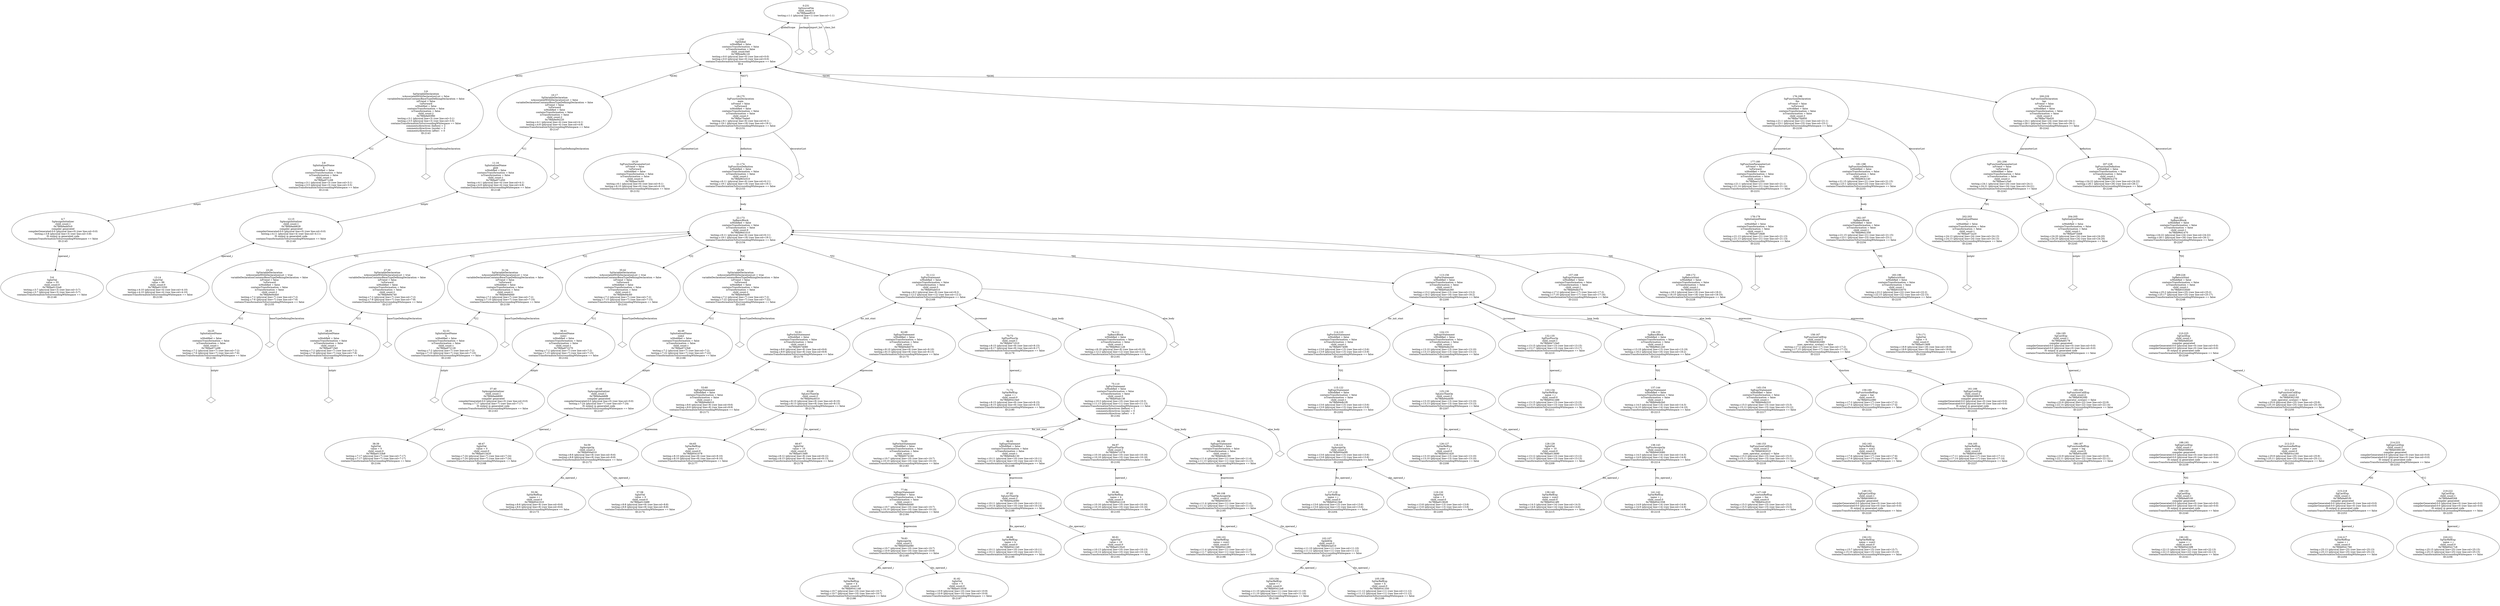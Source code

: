 digraph "G./testing.c.dot" {
"0x7f6faa0132e8"[label="5:6\nSgIntVal\n value = 55\nchild_count:0\n0x7f6faa0132e8\ntesting.c:3:7 (physical line=3) (raw line:col=3:7)\ntesting.c:3:7 (physical line=3) (raw line:col=3:7)\ncontainsTransformationToSurroundingWhitespace == false\nID:2146\n" ];
"0x7f6fa9add5c0"[label="4:7\nSgAssignInitializer\nchild_count:1\n0x7f6fa9add5c0\ncompiler generated\ncompilerGenerated:0:0 (physical line=0) (raw line:col=0:0)\ntesting.c:3:8 (physical line=3) (raw line:col=3:8)\nIS output in generated code\ncontainsTransformationToSurroundingWhitespace == false\nID:2145\n" ];
"0x7f6fa9add5c0" -> "0x7f6faa0132e8"[label="operand_i" dir=both ];
"0x7f6faa971c08"[label="3:8\nSgInitializedName\nX\nisModified = false\ncontainsTransformation = false\nisTransformation = false\nchild_count:1\n0x7f6faa971c08\ntesting.c:3:1 (physical line=3) (raw line:col=3:1)\ntesting.c:3:5 (physical line=3) (raw line:col=3:5)\ncontainsTransformationToSurroundingWhitespace == false\nID:2144\n" ];
"0x7f6faa971c08" -> "0x7f6fa9add5c0"[label="initptr" dir=both ];
"0x7f6fa9e93f90"[label="2:9\nSgVariableDeclaration\n isAssociatedWithDeclarationList = false \n variableDeclarationContainsBaseTypeDefiningDeclaration = false \n isFriend = false \n!isForward\nisModified = false\ncontainsTransformation = false\nisTransformation = false\nchild_count:2\n0x7f6fa9e93f90\ntesting.c:3:1 (physical line=3) (raw line:col=3:1)\ntesting.c:3:5 (physical line=3) (raw line:col=3:5)\ncontainsTransformationToSurroundingWhitespace == false\ncomments/directives (before) = 2\ncomments/directives (inside) = 0\ncomments/directives (after)  = 0\nID:2143\n" ];
"0x7f6fa9e93f90" -> "0x7f6fa9e93f90__baseTypeDefiningDeclaration__null"[label="baseTypeDefiningDeclaration" dir=none ];
"0x7f6fa9e93f90__baseTypeDefiningDeclaration__null"[label="" shape=diamond ];
"0x7f6fa9e93f90" -> "0x7f6faa971c08"[label="*[1]" dir=both ];
"0x7f6faa013350"[label="13:14\nSgIntVal\n value = 99\nchild_count:0\n0x7f6faa013350\ntesting.c:4:10 (physical line=4) (raw line:col=4:10)\ntesting.c:4:10 (physical line=4) (raw line:col=4:10)\ncontainsTransformationToSurroundingWhitespace == false\nID:2150\n" ];
"0x7f6fa9add628"[label="12:15\nSgAssignInitializer\nchild_count:1\n0x7f6fa9add628\ncompiler generated\ncompilerGenerated:0:0 (physical line=0) (raw line:col=0:0)\ntesting.c:4:11 (physical line=4) (raw line:col=4:11)\nIS output in generated code\ncontainsTransformationToSurroundingWhitespace == false\nID:2149\n" ];
"0x7f6fa9add628" -> "0x7f6faa013350"[label="operand_i" dir=both ];
"0x7f6faa971d50"[label="11:16\nSgInitializedName\nglob\nisModified = false\ncontainsTransformation = false\nisTransformation = false\nchild_count:1\n0x7f6faa971d50\ntesting.c:4:1 (physical line=4) (raw line:col=4:1)\ntesting.c:4:8 (physical line=4) (raw line:col=4:8)\ncontainsTransformationToSurroundingWhitespace == false\nID:2148\n" ];
"0x7f6faa971d50" -> "0x7f6fa9add628"[label="initptr" dir=both ];
"0x7f6fa9e94220"[label="10:17\nSgVariableDeclaration\n isAssociatedWithDeclarationList = false \n variableDeclarationContainsBaseTypeDefiningDeclaration = false \n isFriend = false \n!isForward\nisModified = false\ncontainsTransformation = false\nisTransformation = false\nchild_count:2\n0x7f6fa9e94220\ntesting.c:4:1 (physical line=4) (raw line:col=4:1)\ntesting.c:4:8 (physical line=4) (raw line:col=4:8)\ncontainsTransformationToSurroundingWhitespace == false\nID:2147\n" ];
"0x7f6fa9e94220" -> "0x7f6fa9e94220__baseTypeDefiningDeclaration__null"[label="baseTypeDefiningDeclaration" dir=none ];
"0x7f6fa9e94220__baseTypeDefiningDeclaration__null"[label="" shape=diamond ];
"0x7f6fa9e94220" -> "0x7f6faa971d50"[label="*[1]" dir=both ];
"0x7f6faaa1bc60"[label="19:20\nSgFunctionParameterList\n isFriend = false \n!isForward\nisModified = false\ncontainsTransformation = false\nisTransformation = false\nchild_count:0\n0x7f6faaa1bc60\ntesting.c:6:1 (physical line=6) (raw line:col=6:1)\ntesting.c:6:10 (physical line=6) (raw line:col=6:10)\ncontainsTransformationToSurroundingWhitespace == false\nID:2152\n" ];
"0x7f6faa971e98"[label="24:25\nSgInitializedName\ni\nisModified = false\ncontainsTransformation = false\nisTransformation = false\nchild_count:1\n0x7f6faa971e98\ntesting.c:7:2 (physical line=7) (raw line:col=7:2)\ntesting.c:7:6 (physical line=7) (raw line:col=7:6)\ncontainsTransformationToSurroundingWhitespace == false\nID:2156\n" ];
"0x7f6faa971e98" -> "0x7f6faa971e98__initptr__null"[label="initptr" dir=none ];
"0x7f6faa971e98__initptr__null"[label="" shape=diamond ];
"0x7f6fa9e944b0"[label="23:26\nSgVariableDeclaration\n isAssociatedWithDeclarationList = true \n variableDeclarationContainsBaseTypeDefiningDeclaration = false \n isFriend = false \n!isForward\nisModified = false\ncontainsTransformation = false\nisTransformation = false\nchild_count:2\n0x7f6fa9e944b0\ntesting.c:7:2 (physical line=7) (raw line:col=7:2)\ntesting.c:7:6 (physical line=7) (raw line:col=7:6)\ncontainsTransformationToSurroundingWhitespace == false\nID:2155\n" ];
"0x7f6fa9e944b0" -> "0x7f6fa9e944b0__baseTypeDefiningDeclaration__null"[label="baseTypeDefiningDeclaration" dir=none ];
"0x7f6fa9e944b0__baseTypeDefiningDeclaration__null"[label="" shape=diamond ];
"0x7f6fa9e944b0" -> "0x7f6faa971e98"[label="*[1]" dir=both ];
"0x7f6faa971fe0"[label="28:29\nSgInitializedName\nj\nisModified = false\ncontainsTransformation = false\nisTransformation = false\nchild_count:1\n0x7f6faa971fe0\ntesting.c:7:2 (physical line=7) (raw line:col=7:2)\ntesting.c:7:8 (physical line=7) (raw line:col=7:8)\ncontainsTransformationToSurroundingWhitespace == false\nID:2158\n" ];
"0x7f6faa971fe0" -> "0x7f6faa971fe0__initptr__null"[label="initptr" dir=none ];
"0x7f6faa971fe0__initptr__null"[label="" shape=diamond ];
"0x7f6fa9e94740"[label="27:30\nSgVariableDeclaration\n isAssociatedWithDeclarationList = true \n variableDeclarationContainsBaseTypeDefiningDeclaration = false \n isFriend = false \n!isForward\nisModified = false\ncontainsTransformation = false\nisTransformation = false\nchild_count:2\n0x7f6fa9e94740\ntesting.c:7:2 (physical line=7) (raw line:col=7:2)\ntesting.c:7:8 (physical line=7) (raw line:col=7:8)\ncontainsTransformationToSurroundingWhitespace == false\nID:2157\n" ];
"0x7f6fa9e94740" -> "0x7f6fa9e94740__baseTypeDefiningDeclaration__null"[label="baseTypeDefiningDeclaration" dir=none ];
"0x7f6fa9e94740__baseTypeDefiningDeclaration__null"[label="" shape=diamond ];
"0x7f6fa9e94740" -> "0x7f6faa971fe0"[label="*[1]" dir=both ];
"0x7f6faa972128"[label="32:33\nSgInitializedName\nk\nisModified = false\ncontainsTransformation = false\nisTransformation = false\nchild_count:1\n0x7f6faa972128\ntesting.c:7:2 (physical line=7) (raw line:col=7:2)\ntesting.c:7:10 (physical line=7) (raw line:col=7:10)\ncontainsTransformationToSurroundingWhitespace == false\nID:2160\n" ];
"0x7f6faa972128" -> "0x7f6faa972128__initptr__null"[label="initptr" dir=none ];
"0x7f6faa972128__initptr__null"[label="" shape=diamond ];
"0x7f6fa9e949d0"[label="31:34\nSgVariableDeclaration\n isAssociatedWithDeclarationList = true \n variableDeclarationContainsBaseTypeDefiningDeclaration = false \n isFriend = false \n!isForward\nisModified = false\ncontainsTransformation = false\nisTransformation = false\nchild_count:2\n0x7f6fa9e949d0\ntesting.c:7:2 (physical line=7) (raw line:col=7:2)\ntesting.c:7:10 (physical line=7) (raw line:col=7:10)\ncontainsTransformationToSurroundingWhitespace == false\nID:2159\n" ];
"0x7f6fa9e949d0" -> "0x7f6fa9e949d0__baseTypeDefiningDeclaration__null"[label="baseTypeDefiningDeclaration" dir=none ];
"0x7f6fa9e949d0__baseTypeDefiningDeclaration__null"[label="" shape=diamond ];
"0x7f6fa9e949d0" -> "0x7f6faa972128"[label="*[1]" dir=both ];
"0x7f6faa0133b8"[label="38:39\nSgIntVal\n value = 0\nchild_count:0\n0x7f6faa0133b8\ntesting.c:7:17 (physical line=7) (raw line:col=7:17)\ntesting.c:7:17 (physical line=7) (raw line:col=7:17)\ncontainsTransformationToSurroundingWhitespace == false\nID:2164\n" ];
"0x7f6fa9add690"[label="37:40\nSgAssignInitializer\nchild_count:1\n0x7f6fa9add690\ncompiler generated\ncompilerGenerated:0:0 (physical line=0) (raw line:col=0:0)\ntesting.c:7:17 (physical line=7) (raw line:col=7:17)\nIS output in generated code\ncontainsTransformationToSurroundingWhitespace == false\nID:2163\n" ];
"0x7f6fa9add690" -> "0x7f6faa0133b8"[label="operand_i" dir=both ];
"0x7f6faa972270"[label="36:41\nSgInitializedName\nsum1\nisModified = false\ncontainsTransformation = false\nisTransformation = false\nchild_count:1\n0x7f6faa972270\ntesting.c:7:2 (physical line=7) (raw line:col=7:2)\ntesting.c:7:15 (physical line=7) (raw line:col=7:15)\ncontainsTransformationToSurroundingWhitespace == false\nID:2162\n" ];
"0x7f6faa972270" -> "0x7f6fa9add690"[label="initptr" dir=both ];
"0x7f6fa9e94c60"[label="35:42\nSgVariableDeclaration\n isAssociatedWithDeclarationList = true \n variableDeclarationContainsBaseTypeDefiningDeclaration = false \n isFriend = false \n!isForward\nisModified = false\ncontainsTransformation = false\nisTransformation = false\nchild_count:2\n0x7f6fa9e94c60\ntesting.c:7:2 (physical line=7) (raw line:col=7:2)\ntesting.c:7:15 (physical line=7) (raw line:col=7:15)\ncontainsTransformationToSurroundingWhitespace == false\nID:2161\n" ];
"0x7f6fa9e94c60" -> "0x7f6fa9e94c60__baseTypeDefiningDeclaration__null"[label="baseTypeDefiningDeclaration" dir=none ];
"0x7f6fa9e94c60__baseTypeDefiningDeclaration__null"[label="" shape=diamond ];
"0x7f6fa9e94c60" -> "0x7f6faa972270"[label="*[1]" dir=both ];
"0x7f6faa013420"[label="46:47\nSgIntVal\n value = 0\nchild_count:0\n0x7f6faa013420\ntesting.c:7:24 (physical line=7) (raw line:col=7:24)\ntesting.c:7:24 (physical line=7) (raw line:col=7:24)\ncontainsTransformationToSurroundingWhitespace == false\nID:2168\n" ];
"0x7f6fa9add6f8"[label="45:48\nSgAssignInitializer\nchild_count:1\n0x7f6fa9add6f8\ncompiler generated\ncompilerGenerated:0:0 (physical line=0) (raw line:col=0:0)\ntesting.c:7:24 (physical line=7) (raw line:col=7:24)\nIS output in generated code\ncontainsTransformationToSurroundingWhitespace == false\nID:2167\n" ];
"0x7f6fa9add6f8" -> "0x7f6faa013420"[label="operand_i" dir=both ];
"0x7f6faa9723b8"[label="44:49\nSgInitializedName\nsum2\nisModified = false\ncontainsTransformation = false\nisTransformation = false\nchild_count:1\n0x7f6faa9723b8\ntesting.c:7:2 (physical line=7) (raw line:col=7:2)\ntesting.c:7:22 (physical line=7) (raw line:col=7:22)\ncontainsTransformationToSurroundingWhitespace == false\nID:2166\n" ];
"0x7f6faa9723b8" -> "0x7f6fa9add6f8"[label="initptr" dir=both ];
"0x7f6fa9e94ef0"[label="43:50\nSgVariableDeclaration\n isAssociatedWithDeclarationList = true \n variableDeclarationContainsBaseTypeDefiningDeclaration = false \n isFriend = false \n!isForward\nisModified = false\ncontainsTransformation = false\nisTransformation = false\nchild_count:2\n0x7f6fa9e94ef0\ntesting.c:7:2 (physical line=7) (raw line:col=7:2)\ntesting.c:7:22 (physical line=7) (raw line:col=7:22)\ncontainsTransformationToSurroundingWhitespace == false\nID:2165\n" ];
"0x7f6fa9e94ef0" -> "0x7f6fa9e94ef0__baseTypeDefiningDeclaration__null"[label="baseTypeDefiningDeclaration" dir=none ];
"0x7f6fa9e94ef0__baseTypeDefiningDeclaration__null"[label="" shape=diamond ];
"0x7f6fa9e94ef0" -> "0x7f6faa9723b8"[label="*[1]" dir=both ];
"0x7f6fa9541010"[label="55:56\nSgVarRefExp\n name = i\nchild_count:0\n0x7f6fa9541010\ntesting.c:8:6 (physical line=8) (raw line:col=8:6)\ntesting.c:8:6 (physical line=8) (raw line:col=8:6)\ncontainsTransformationToSurroundingWhitespace == false\nID:2173\n" ];
"0x7f6faa013488"[label="57:58\nSgIntVal\n value = 0\nchild_count:0\n0x7f6faa013488\ntesting.c:8:8 (physical line=8) (raw line:col=8:8)\ntesting.c:8:8 (physical line=8) (raw line:col=8:8)\ncontainsTransformationToSurroundingWhitespace == false\nID:2174\n" ];
"0x7f6fa950a010"[label="54:59\nSgAssignOp\nchild_count:2\n0x7f6fa950a010\ntesting.c:8:6 (physical line=8) (raw line:col=8:6)\ntesting.c:8:8 (physical line=8) (raw line:col=8:8)\ncontainsTransformationToSurroundingWhitespace == false\nID:2172\n" ];
"0x7f6fa950a010" -> "0x7f6fa9541010"[label="lhs_operand_i" dir=both ];
"0x7f6fa950a010" -> "0x7f6faa013488"[label="rhs_operand_i" dir=both ];
"0x7f6fa94db010"[label="53:60\nSgExprStatement\nisModified = false\ncontainsTransformation = false\nisTransformation = false\nchild_count:1\n0x7f6fa94db010\ntesting.c:8:6 (physical line=8) (raw line:col=8:6)\ntesting.c:8:9 (physical line=8) (raw line:col=8:9)\ncontainsTransformationToSurroundingWhitespace == false\nID:2171\n" ];
"0x7f6fa94db010" -> "0x7f6fa950a010"[label="expression" dir=both ];
"0x7f6fa9574080"[label="52:61\nSgForInitStatement\nisModified = false\ncontainsTransformation = false\nisTransformation = false\nchild_count:1\n0x7f6fa9574080\ntesting.c:8:6 (physical line=8) (raw line:col=8:6)\ntesting.c:8:9 (physical line=8) (raw line:col=8:9)\ncontainsTransformationToSurroundingWhitespace == false\nID:2170\n" ];
"0x7f6fa9574080" -> "0x7f6fa94db010"[label="*[0]" dir=both ];
"0x7f6fa9541078"[label="64:65\nSgVarRefExp\n name = i\nchild_count:0\n0x7f6fa9541078\ntesting.c:8:10 (physical line=8) (raw line:col=8:10)\ntesting.c:8:10 (physical line=8) (raw line:col=8:10)\ncontainsTransformationToSurroundingWhitespace == false\nID:2177\n" ];
"0x7f6faa0134f0"[label="66:67\nSgIntVal\n value = 10\nchild_count:0\n0x7f6faa0134f0\ntesting.c:8:12 (physical line=8) (raw line:col=8:12)\ntesting.c:8:13 (physical line=8) (raw line:col=8:13)\ncontainsTransformationToSurroundingWhitespace == false\nID:2178\n" ];
"0x7f6fa94a4010"[label="63:68\nSgLessThanOp\nchild_count:2\n0x7f6fa94a4010\ntesting.c:8:10 (physical line=8) (raw line:col=8:10)\ntesting.c:8:13 (physical line=8) (raw line:col=8:13)\ncontainsTransformationToSurroundingWhitespace == false\nID:2176\n" ];
"0x7f6fa94a4010" -> "0x7f6fa9541078"[label="lhs_operand_i" dir=both ];
"0x7f6fa94a4010" -> "0x7f6faa0134f0"[label="rhs_operand_i" dir=both ];
"0x7f6fa94db070"[label="62:69\nSgExprStatement\nisModified = false\ncontainsTransformation = false\nisTransformation = false\nchild_count:1\n0x7f6fa94db070\ntesting.c:8:10 (physical line=8) (raw line:col=8:10)\ntesting.c:8:13 (physical line=8) (raw line:col=8:13)\ncontainsTransformationToSurroundingWhitespace == false\nID:2175\n" ];
"0x7f6fa94db070" -> "0x7f6fa94a4010"[label="expression" dir=both ];
"0x7f6fa95410e0"[label="71:72\nSgVarRefExp\n name = i\nchild_count:0\n0x7f6fa95410e0\ntesting.c:8:15 (physical line=8) (raw line:col=8:15)\ntesting.c:8:15 (physical line=8) (raw line:col=8:15)\ncontainsTransformationToSurroundingWhitespace == false\nID:2180\n" ];
"0x7f6fa9471010"[label="70:73\nSgPlusPlusOp\nchild_count:1\n0x7f6fa9471010\ntesting.c:8:15 (physical line=8) (raw line:col=8:15)\ntesting.c:8:17 (physical line=8) (raw line:col=8:17)\ncontainsTransformationToSurroundingWhitespace == false\nID:2179\n" ];
"0x7f6fa9471010" -> "0x7f6fa95410e0"[label="operand_i" dir=both ];
"0x7f6fa9541148"[label="79:80\nSgVarRefExp\n name = k\nchild_count:0\n0x7f6fa9541148\ntesting.c:10:7 (physical line=10) (raw line:col=10:7)\ntesting.c:10:7 (physical line=10) (raw line:col=10:7)\ncontainsTransformationToSurroundingWhitespace == false\nID:2186\n" ];
"0x7f6faa013558"[label="81:82\nSgIntVal\n value = 0\nchild_count:0\n0x7f6faa013558\ntesting.c:10:9 (physical line=10) (raw line:col=10:9)\ntesting.c:10:9 (physical line=10) (raw line:col=10:9)\ncontainsTransformationToSurroundingWhitespace == false\nID:2187\n" ];
"0x7f6fa950a080"[label="78:83\nSgAssignOp\nchild_count:2\n0x7f6fa950a080\ntesting.c:10:7 (physical line=10) (raw line:col=10:7)\ntesting.c:10:9 (physical line=10) (raw line:col=10:9)\ncontainsTransformationToSurroundingWhitespace == false\nID:2185\n" ];
"0x7f6fa950a080" -> "0x7f6fa9541148"[label="lhs_operand_i" dir=both ];
"0x7f6fa950a080" -> "0x7f6faa013558"[label="rhs_operand_i" dir=both ];
"0x7f6fa94db0d0"[label="77:84\nSgExprStatement\nisModified = false\ncontainsTransformation = false\nisTransformation = false\nchild_count:1\n0x7f6fa94db0d0\ntesting.c:10:7 (physical line=10) (raw line:col=10:7)\ntesting.c:10:10 (physical line=10) (raw line:col=10:10)\ncontainsTransformationToSurroundingWhitespace == false\nID:2184\n" ];
"0x7f6fa94db0d0" -> "0x7f6fa950a080"[label="expression" dir=both ];
"0x7f6fa9574160"[label="76:85\nSgForInitStatement\nisModified = false\ncontainsTransformation = false\nisTransformation = false\nchild_count:1\n0x7f6fa9574160\ntesting.c:10:7 (physical line=10) (raw line:col=10:7)\ntesting.c:10:10 (physical line=10) (raw line:col=10:10)\ncontainsTransformationToSurroundingWhitespace == false\nID:2183\n" ];
"0x7f6fa9574160" -> "0x7f6fa94db0d0"[label="*[0]" dir=both ];
"0x7f6fa95411b0"[label="88:89\nSgVarRefExp\n name = k\nchild_count:0\n0x7f6fa95411b0\ntesting.c:10:11 (physical line=10) (raw line:col=10:11)\ntesting.c:10:11 (physical line=10) (raw line:col=10:11)\ncontainsTransformationToSurroundingWhitespace == false\nID:2190\n" ];
"0x7f6faa0135c0"[label="90:91\nSgIntVal\n value = 10\nchild_count:0\n0x7f6faa0135c0\ntesting.c:10:13 (physical line=10) (raw line:col=10:13)\ntesting.c:10:14 (physical line=10) (raw line:col=10:14)\ncontainsTransformationToSurroundingWhitespace == false\nID:2191\n" ];
"0x7f6fa94a4080"[label="87:92\nSgLessThanOp\nchild_count:2\n0x7f6fa94a4080\ntesting.c:10:11 (physical line=10) (raw line:col=10:11)\ntesting.c:10:14 (physical line=10) (raw line:col=10:14)\ncontainsTransformationToSurroundingWhitespace == false\nID:2189\n" ];
"0x7f6fa94a4080" -> "0x7f6fa95411b0"[label="lhs_operand_i" dir=both ];
"0x7f6fa94a4080" -> "0x7f6faa0135c0"[label="rhs_operand_i" dir=both ];
"0x7f6fa94db130"[label="86:93\nSgExprStatement\nisModified = false\ncontainsTransformation = false\nisTransformation = false\nchild_count:1\n0x7f6fa94db130\ntesting.c:10:11 (physical line=10) (raw line:col=10:11)\ntesting.c:10:14 (physical line=10) (raw line:col=10:14)\ncontainsTransformationToSurroundingWhitespace == false\nID:2188\n" ];
"0x7f6fa94db130" -> "0x7f6fa94a4080"[label="expression" dir=both ];
"0x7f6fa9541218"[label="95:96\nSgVarRefExp\n name = k\nchild_count:0\n0x7f6fa9541218\ntesting.c:10:16 (physical line=10) (raw line:col=10:16)\ntesting.c:10:16 (physical line=10) (raw line:col=10:16)\ncontainsTransformationToSurroundingWhitespace == false\nID:2193\n" ];
"0x7f6fa9471078"[label="94:97\nSgPlusPlusOp\nchild_count:1\n0x7f6fa9471078\ntesting.c:10:16 (physical line=10) (raw line:col=10:16)\ntesting.c:10:18 (physical line=10) (raw line:col=10:18)\ncontainsTransformationToSurroundingWhitespace == false\nID:2192\n" ];
"0x7f6fa9471078" -> "0x7f6fa9541218"[label="operand_i" dir=both ];
"0x7f6fa9541280"[label="100:101\nSgVarRefExp\n name = sum1\nchild_count:0\n0x7f6fa9541280\ntesting.c:11:4 (physical line=11) (raw line:col=11:4)\ntesting.c:11:7 (physical line=11) (raw line:col=11:7)\ncontainsTransformationToSurroundingWhitespace == false\nID:2196\n" ];
"0x7f6fa95412e8"[label="103:104\nSgVarRefExp\n name = i\nchild_count:0\n0x7f6fa95412e8\ntesting.c:11:10 (physical line=11) (raw line:col=11:10)\ntesting.c:11:10 (physical line=11) (raw line:col=11:10)\ncontainsTransformationToSurroundingWhitespace == false\nID:2198\n" ];
"0x7f6fa9541350"[label="105:106\nSgVarRefExp\n name = k\nchild_count:0\n0x7f6fa9541350\ntesting.c:11:12 (physical line=11) (raw line:col=11:12)\ntesting.c:11:12 (physical line=11) (raw line:col=11:12)\ncontainsTransformationToSurroundingWhitespace == false\nID:2199\n" ];
"0x7f6fa943a010"[label="102:107\nSgAddOp\nchild_count:2\n0x7f6fa943a010\ntesting.c:11:10 (physical line=11) (raw line:col=11:10)\ntesting.c:11:12 (physical line=11) (raw line:col=11:12)\ncontainsTransformationToSurroundingWhitespace == false\nID:2197\n" ];
"0x7f6fa943a010" -> "0x7f6fa95412e8"[label="lhs_operand_i" dir=both ];
"0x7f6fa943a010" -> "0x7f6fa9541350"[label="rhs_operand_i" dir=both ];
"0x7f6fa9403010"[label="99:108\nSgPlusAssignOp\nchild_count:2\n0x7f6fa9403010\ntesting.c:11:4 (physical line=11) (raw line:col=11:4)\ntesting.c:11:12 (physical line=11) (raw line:col=11:12)\ncontainsTransformationToSurroundingWhitespace == false\nID:2195\n" ];
"0x7f6fa9403010" -> "0x7f6fa9541280"[label="lhs_operand_i" dir=both ];
"0x7f6fa9403010" -> "0x7f6fa943a010"[label="rhs_operand_i" dir=both ];
"0x7f6fa94db190"[label="98:109\nSgExprStatement\nisModified = false\ncontainsTransformation = false\nisTransformation = false\nchild_count:1\n0x7f6fa94db190\ntesting.c:11:4 (physical line=11) (raw line:col=11:4)\ntesting.c:11:13 (physical line=11) (raw line:col=11:13)\ncontainsTransformationToSurroundingWhitespace == false\nID:2194\n" ];
"0x7f6fa94db190" -> "0x7f6fa9403010"[label="expression" dir=both ];
"0x7f6fa95ab138"[label="75:110\nSgForStatement\nisModified = false\ncontainsTransformation = false\nisTransformation = false\nchild_count:5\n0x7f6fa95ab138\ntesting.c:10:3 (physical line=10) (raw line:col=10:3)\ntesting.c:11:13 (physical line=11) (raw line:col=11:13)\ncontainsTransformationToSurroundingWhitespace == false\ncomments/directives (before) = 1\ncomments/directives (inside) = 0\ncomments/directives (after)  = 0\nID:2182\n" ];
"0x7f6fa95ab138" -> "0x7f6fa9574160"[label="for_init_stmt" dir=both ];
"0x7f6fa95ab138" -> "0x7f6fa94db130"[label="test" dir=both ];
"0x7f6fa95ab138" -> "0x7f6fa9471078"[label="increment" dir=both ];
"0x7f6fa95ab138" -> "0x7f6fa94db190"[label="loop_body" dir=both ];
"0x7f6fa95ab138" -> "0x7f6fa95ab138__else_body__null"[label="else_body" dir=none ];
"0x7f6fa95ab138__else_body__null"[label="" shape=diamond ];
"0x7f6fa96d1128"[label="74:111\nSgBasicBlock\nisModified = false\ncontainsTransformation = false\nisTransformation = false\nchild_count:1\n0x7f6fa96d1128\ntesting.c:8:19 (physical line=8) (raw line:col=8:19)\ntesting.c:12:2 (physical line=12) (raw line:col=12:2)\ncontainsTransformationToSurroundingWhitespace == false\nID:2181\n" ];
"0x7f6fa96d1128" -> "0x7f6fa95ab138"[label="*[0]" dir=both ];
"0x7f6fa95ab010"[label="51:112\nSgForStatement\nisModified = false\ncontainsTransformation = false\nisTransformation = false\nchild_count:5\n0x7f6fa95ab010\ntesting.c:8:2 (physical line=8) (raw line:col=8:2)\ntesting.c:12:2 (physical line=12) (raw line:col=12:2)\ncontainsTransformationToSurroundingWhitespace == false\nID:2169\n" ];
"0x7f6fa95ab010" -> "0x7f6fa9574080"[label="for_init_stmt" dir=both ];
"0x7f6fa95ab010" -> "0x7f6fa94db070"[label="test" dir=both ];
"0x7f6fa95ab010" -> "0x7f6fa9471010"[label="increment" dir=both ];
"0x7f6fa95ab010" -> "0x7f6fa96d1128"[label="loop_body" dir=both ];
"0x7f6fa95ab010" -> "0x7f6fa95ab010__else_body__null"[label="else_body" dir=none ];
"0x7f6fa95ab010__else_body__null"[label="" shape=diamond ];
"0x7f6fa95413b8"[label="117:118\nSgVarRefExp\n name = j\nchild_count:0\n0x7f6fa95413b8\ntesting.c:13:6 (physical line=13) (raw line:col=13:6)\ntesting.c:13:6 (physical line=13) (raw line:col=13:6)\ncontainsTransformationToSurroundingWhitespace == false\nID:2204\n" ];
"0x7f6faa013628"[label="119:120\nSgIntVal\n value = 0\nchild_count:0\n0x7f6faa013628\ntesting.c:13:8 (physical line=13) (raw line:col=13:8)\ntesting.c:13:8 (physical line=13) (raw line:col=13:8)\ncontainsTransformationToSurroundingWhitespace == false\nID:2205\n" ];
"0x7f6fa950a0f0"[label="116:121\nSgAssignOp\nchild_count:2\n0x7f6fa950a0f0\ntesting.c:13:6 (physical line=13) (raw line:col=13:6)\ntesting.c:13:8 (physical line=13) (raw line:col=13:8)\ncontainsTransformationToSurroundingWhitespace == false\nID:2203\n" ];
"0x7f6fa950a0f0" -> "0x7f6fa95413b8"[label="lhs_operand_i" dir=both ];
"0x7f6fa950a0f0" -> "0x7f6faa013628"[label="rhs_operand_i" dir=both ];
"0x7f6fa94db1f0"[label="115:122\nSgExprStatement\nisModified = false\ncontainsTransformation = false\nisTransformation = false\nchild_count:1\n0x7f6fa94db1f0\ntesting.c:13:6 (physical line=13) (raw line:col=13:6)\ntesting.c:13:9 (physical line=13) (raw line:col=13:9)\ncontainsTransformationToSurroundingWhitespace == false\nID:2202\n" ];
"0x7f6fa94db1f0" -> "0x7f6fa950a0f0"[label="expression" dir=both ];
"0x7f6fa95740f0"[label="114:123\nSgForInitStatement\nisModified = false\ncontainsTransformation = false\nisTransformation = false\nchild_count:1\n0x7f6fa95740f0\ntesting.c:13:6 (physical line=13) (raw line:col=13:6)\ntesting.c:13:9 (physical line=13) (raw line:col=13:9)\ncontainsTransformationToSurroundingWhitespace == false\nID:2201\n" ];
"0x7f6fa95740f0" -> "0x7f6fa94db1f0"[label="*[0]" dir=both ];
"0x7f6fa9541420"[label="126:127\nSgVarRefExp\n name = j\nchild_count:0\n0x7f6fa9541420\ntesting.c:13:10 (physical line=13) (raw line:col=13:10)\ntesting.c:13:10 (physical line=13) (raw line:col=13:10)\ncontainsTransformationToSurroundingWhitespace == false\nID:2208\n" ];
"0x7f6faa013690"[label="128:129\nSgIntVal\n value = 10\nchild_count:0\n0x7f6faa013690\ntesting.c:13:12 (physical line=13) (raw line:col=13:12)\ntesting.c:13:13 (physical line=13) (raw line:col=13:13)\ncontainsTransformationToSurroundingWhitespace == false\nID:2209\n" ];
"0x7f6fa94a40f0"[label="125:130\nSgLessThanOp\nchild_count:2\n0x7f6fa94a40f0\ntesting.c:13:10 (physical line=13) (raw line:col=13:10)\ntesting.c:13:13 (physical line=13) (raw line:col=13:13)\ncontainsTransformationToSurroundingWhitespace == false\nID:2207\n" ];
"0x7f6fa94a40f0" -> "0x7f6fa9541420"[label="lhs_operand_i" dir=both ];
"0x7f6fa94a40f0" -> "0x7f6faa013690"[label="rhs_operand_i" dir=both ];
"0x7f6fa94db250"[label="124:131\nSgExprStatement\nisModified = false\ncontainsTransformation = false\nisTransformation = false\nchild_count:1\n0x7f6fa94db250\ntesting.c:13:10 (physical line=13) (raw line:col=13:10)\ntesting.c:13:13 (physical line=13) (raw line:col=13:13)\ncontainsTransformationToSurroundingWhitespace == false\nID:2206\n" ];
"0x7f6fa94db250" -> "0x7f6fa94a40f0"[label="expression" dir=both ];
"0x7f6fa9541488"[label="133:134\nSgVarRefExp\n name = j\nchild_count:0\n0x7f6fa9541488\ntesting.c:13:15 (physical line=13) (raw line:col=13:15)\ntesting.c:13:15 (physical line=13) (raw line:col=13:15)\ncontainsTransformationToSurroundingWhitespace == false\nID:2211\n" ];
"0x7f6fa94710e0"[label="132:135\nSgPlusPlusOp\nchild_count:1\n0x7f6fa94710e0\ntesting.c:13:15 (physical line=13) (raw line:col=13:15)\ntesting.c:13:17 (physical line=13) (raw line:col=13:17)\ncontainsTransformationToSurroundingWhitespace == false\nID:2210\n" ];
"0x7f6fa94710e0" -> "0x7f6fa9541488"[label="operand_i" dir=both ];
"0x7f6fa95414f0"[label="139:140\nSgVarRefExp\n name = sum2\nchild_count:0\n0x7f6fa95414f0\ntesting.c:14:3 (physical line=14) (raw line:col=14:3)\ntesting.c:14:6 (physical line=14) (raw line:col=14:6)\ncontainsTransformationToSurroundingWhitespace == false\nID:2215\n" ];
"0x7f6fa9541558"[label="141:142\nSgVarRefExp\n name = j\nchild_count:0\n0x7f6fa9541558\ntesting.c:14:9 (physical line=14) (raw line:col=14:9)\ntesting.c:14:9 (physical line=14) (raw line:col=14:9)\ncontainsTransformationToSurroundingWhitespace == false\nID:2216\n" ];
"0x7f6fa9403080"[label="138:143\nSgPlusAssignOp\nchild_count:2\n0x7f6fa9403080\ntesting.c:14:3 (physical line=14) (raw line:col=14:3)\ntesting.c:14:9 (physical line=14) (raw line:col=14:9)\ncontainsTransformationToSurroundingWhitespace == false\nID:2214\n" ];
"0x7f6fa9403080" -> "0x7f6fa95414f0"[label="lhs_operand_i" dir=both ];
"0x7f6fa9403080" -> "0x7f6fa9541558"[label="rhs_operand_i" dir=both ];
"0x7f6fa94db2b0"[label="137:144\nSgExprStatement\nisModified = false\ncontainsTransformation = false\nisTransformation = false\nchild_count:1\n0x7f6fa94db2b0\ntesting.c:14:3 (physical line=14) (raw line:col=14:3)\ntesting.c:14:10 (physical line=14) (raw line:col=14:10)\ncontainsTransformationToSurroundingWhitespace == false\nID:2213\n" ];
"0x7f6fa94db2b0" -> "0x7f6fa9403080"[label="expression" dir=both ];
"0x7f6fa93cc010"[label="147:148\nSgFunctionRefExp\n name = foo\nchild_count:0\n0x7f6fa93cc010\ntesting.c:15:3 (physical line=15) (raw line:col=15:3)\ntesting.c:15:5 (physical line=15) (raw line:col=15:5)\ncontainsTransformationToSurroundingWhitespace == false\nID:2219\n" ];
"0x7f6fa95415c0"[label="150:151\nSgVarRefExp\n name = sum2\nchild_count:0\n0x7f6fa95415c0\ntesting.c:15:7 (physical line=15) (raw line:col=15:7)\ntesting.c:15:10 (physical line=15) (raw line:col=15:10)\ncontainsTransformationToSurroundingWhitespace == false\nID:2221\n" ];
"0x7f6fa9399010"[label="149:152\nSgExprListExp\nchild_count:1\n0x7f6fa9399010\ncompiler generated\ncompilerGenerated:0:0 (physical line=0) (raw line:col=0:0)\ncompilerGenerated:0:0 (physical line=0) (raw line:col=0:0)\nIS output in generated code\ncontainsTransformationToSurroundingWhitespace == false\nID:2220\n" ];
"0x7f6fa9399010" -> "0x7f6fa95415c0"[label="*[0]" dir=both ];
"0x7f6fa9362010"[label="146:153\nSgFunctionCallExp\nchild_count:2\n0x7f6fa9362010\nuses_operator_syntax() = false\ntesting.c:15:3 (physical line=15) (raw line:col=15:3)\ntesting.c:15:11 (physical line=15) (raw line:col=15:11)\ncontainsTransformationToSurroundingWhitespace == false\nID:2218\n" ];
"0x7f6fa9362010" -> "0x7f6fa93cc010"[label="function" dir=both ];
"0x7f6fa9362010" -> "0x7f6fa9399010"[label="args" dir=both ];
"0x7f6fa94db310"[label="145:154\nSgExprStatement\nisModified = false\ncontainsTransformation = false\nisTransformation = false\nchild_count:1\n0x7f6fa94db310\ntesting.c:15:3 (physical line=15) (raw line:col=15:3)\ntesting.c:15:12 (physical line=15) (raw line:col=15:12)\ncontainsTransformationToSurroundingWhitespace == false\nID:2217\n" ];
"0x7f6fa94db310" -> "0x7f6fa9362010"[label="expression" dir=both ];
"0x7f6fa96d1240"[label="136:155\nSgBasicBlock\nisModified = false\ncontainsTransformation = false\nisTransformation = false\nchild_count:2\n0x7f6fa96d1240\ntesting.c:13:19 (physical line=13) (raw line:col=13:19)\ntesting.c:16:2 (physical line=16) (raw line:col=16:2)\ncontainsTransformationToSurroundingWhitespace == false\nID:2212\n" ];
"0x7f6fa96d1240" -> "0x7f6fa94db2b0"[label="*[0]" dir=both ];
"0x7f6fa96d1240" -> "0x7f6fa94db310"[label="*[1]" dir=both ];
"0x7f6fa95ab260"[label="113:156\nSgForStatement\nisModified = false\ncontainsTransformation = false\nisTransformation = false\nchild_count:5\n0x7f6fa95ab260\ntesting.c:13:2 (physical line=13) (raw line:col=13:2)\ntesting.c:16:2 (physical line=16) (raw line:col=16:2)\ncontainsTransformationToSurroundingWhitespace == false\nID:2200\n" ];
"0x7f6fa95ab260" -> "0x7f6fa95740f0"[label="for_init_stmt" dir=both ];
"0x7f6fa95ab260" -> "0x7f6fa94db250"[label="test" dir=both ];
"0x7f6fa95ab260" -> "0x7f6fa94710e0"[label="increment" dir=both ];
"0x7f6fa95ab260" -> "0x7f6fa96d1240"[label="loop_body" dir=both ];
"0x7f6fa95ab260" -> "0x7f6fa95ab260__else_body__null"[label="else_body" dir=none ];
"0x7f6fa95ab260__else_body__null"[label="" shape=diamond ];
"0x7f6fa93cc080"[label="159:160\nSgFunctionRefExp\n name = bar\nchild_count:0\n0x7f6fa93cc080\ntesting.c:17:2 (physical line=17) (raw line:col=17:2)\ntesting.c:17:4 (physical line=17) (raw line:col=17:4)\ncontainsTransformationToSurroundingWhitespace == false\nID:2224\n" ];
"0x7f6fa9541628"[label="162:163\nSgVarRefExp\n name = sum1\nchild_count:0\n0x7f6fa9541628\ntesting.c:17:6 (physical line=17) (raw line:col=17:6)\ntesting.c:17:9 (physical line=17) (raw line:col=17:9)\ncontainsTransformationToSurroundingWhitespace == false\nID:2226\n" ];
"0x7f6fa9541690"[label="164:165\nSgVarRefExp\n name = sum2\nchild_count:0\n0x7f6fa9541690\ntesting.c:17:11 (physical line=17) (raw line:col=17:11)\ntesting.c:17:14 (physical line=17) (raw line:col=17:14)\ncontainsTransformationToSurroundingWhitespace == false\nID:2227\n" ];
"0x7f6fa9399078"[label="161:166\nSgExprListExp\nchild_count:2\n0x7f6fa9399078\ncompiler generated\ncompilerGenerated:0:0 (physical line=0) (raw line:col=0:0)\ncompilerGenerated:0:0 (physical line=0) (raw line:col=0:0)\nIS output in generated code\ncontainsTransformationToSurroundingWhitespace == false\nID:2225\n" ];
"0x7f6fa9399078" -> "0x7f6fa9541628"[label="*[0]" dir=both ];
"0x7f6fa9399078" -> "0x7f6fa9541690"[label="*[1]" dir=both ];
"0x7f6fa9362080"[label="158:167\nSgFunctionCallExp\nchild_count:2\n0x7f6fa9362080\nuses_operator_syntax() = false\ntesting.c:17:2 (physical line=17) (raw line:col=17:2)\ntesting.c:17:15 (physical line=17) (raw line:col=17:15)\ncontainsTransformationToSurroundingWhitespace == false\nID:2223\n" ];
"0x7f6fa9362080" -> "0x7f6fa93cc080"[label="function" dir=both ];
"0x7f6fa9362080" -> "0x7f6fa9399078"[label="args" dir=both ];
"0x7f6fa94db370"[label="157:168\nSgExprStatement\nisModified = false\ncontainsTransformation = false\nisTransformation = false\nchild_count:1\n0x7f6fa94db370\ntesting.c:17:2 (physical line=17) (raw line:col=17:2)\ntesting.c:17:16 (physical line=17) (raw line:col=17:16)\ncontainsTransformationToSurroundingWhitespace == false\nID:2222\n" ];
"0x7f6fa94db370" -> "0x7f6fa9362080"[label="expression" dir=both ];
"0x7f6faa0136f8"[label="170:171\nSgIntVal\n value = 0\nchild_count:0\n0x7f6faa0136f8\ntesting.c:18:9 (physical line=18) (raw line:col=18:9)\ntesting.c:18:9 (physical line=18) (raw line:col=18:9)\ncontainsTransformationToSurroundingWhitespace == false\nID:2229\n" ];
"0x7f6fa9333010"[label="169:172\nSgReturnStmt\nisModified = false\ncontainsTransformation = false\nisTransformation = false\nchild_count:1\n0x7f6fa9333010\ntesting.c:18:2 (physical line=18) (raw line:col=18:2)\ntesting.c:18:10 (physical line=18) (raw line:col=18:10)\ncontainsTransformationToSurroundingWhitespace == false\nID:2228\n" ];
"0x7f6fa9333010" -> "0x7f6faa0136f8"[label="expression" dir=both ];
"0x7f6fa96d1010"[label="22:173\nSgBasicBlock\nisModified = false\ncontainsTransformation = false\nisTransformation = false\nchild_count:9\n0x7f6fa96d1010\ntesting.c:6:11 (physical line=6) (raw line:col=6:11)\ntesting.c:19:1 (physical line=19) (raw line:col=19:1)\ncontainsTransformationToSurroundingWhitespace == false\nID:2154\n" ];
"0x7f6fa96d1010" -> "0x7f6fa9e944b0"[label="*[0]" dir=both ];
"0x7f6fa96d1010" -> "0x7f6fa9e94740"[label="*[1]" dir=both ];
"0x7f6fa96d1010" -> "0x7f6fa9e949d0"[label="*[2]" dir=both ];
"0x7f6fa96d1010" -> "0x7f6fa9e94c60"[label="*[3]" dir=both ];
"0x7f6fa96d1010" -> "0x7f6fa9e94ef0"[label="*[4]" dir=both ];
"0x7f6fa96d1010" -> "0x7f6fa95ab010"[label="*[5]" dir=both ];
"0x7f6fa96d1010" -> "0x7f6fa95ab260"[label="*[6]" dir=both ];
"0x7f6fa96d1010" -> "0x7f6fa94db370"[label="*[7]" dir=both ];
"0x7f6fa96d1010" -> "0x7f6fa9333010"[label="*[8]" dir=both ];
"0x7f6fa963c010"[label="21:174\nSgFunctionDefinition\nisModified = false\ncontainsTransformation = false\nisTransformation = false\nchild_count:1\n0x7f6fa963c010\ntesting.c:6:11 (physical line=6) (raw line:col=6:11)\ntesting.c:19:1 (physical line=19) (raw line:col=19:1)\ncontainsTransformationToSurroundingWhitespace == false\nID:2153\n" ];
"0x7f6fa963c010" -> "0x7f6fa96d1010"[label="body" dir=both ];
"0x7f6faa75ade0"[label="18:175\nSgFunctionDeclaration\nmain\n isFriend = false \n!isForward\nisModified = false\ncontainsTransformation = false\nisTransformation = false\nchild_count:3\n0x7f6faa75ade0\ntesting.c:6:1 (physical line=6) (raw line:col=6:1)\ntesting.c:19:1 (physical line=19) (raw line:col=19:1)\ncontainsTransformationToSurroundingWhitespace == false\nID:2151\n" ];
"0x7f6faa75ade0" -> "0x7f6faaa1bc60"[label="parameterList" dir=both ];
"0x7f6faa75ade0" -> "0x7f6faa75ade0__decoratorList__null"[label="decoratorList" dir=none ];
"0x7f6faa75ade0__decoratorList__null"[label="" shape=diamond ];
"0x7f6faa75ade0" -> "0x7f6fa963c010"[label="definition" dir=both ];
"0x7f6faa9728d8"[label="178:179\nSgInitializedName\ni\nisModified = false\ncontainsTransformation = false\nisTransformation = false\nchild_count:1\n0x7f6faa9728d8\ntesting.c:21:13 (physical line=21) (raw line:col=21:13)\ntesting.c:21:13 (physical line=21) (raw line:col=21:13)\ncontainsTransformationToSurroundingWhitespace == false\nID:2232\n" ];
"0x7f6faa9728d8" -> "0x7f6faa9728d8__initptr__null"[label="initptr" dir=none ];
"0x7f6faa9728d8__initptr__null"[label="" shape=diamond ];
"0x7f6faaa1c350"[label="177:180\nSgFunctionParameterList\n isFriend = false \n!isForward\nisModified = false\ncontainsTransformation = false\nisTransformation = false\nchild_count:1\n0x7f6faaa1c350\ntesting.c:21:1 (physical line=21) (raw line:col=21:1)\ntesting.c:21:14 (physical line=21) (raw line:col=21:14)\ncontainsTransformationToSurroundingWhitespace == false\nID:2231\n" ];
"0x7f6faaa1c350" -> "0x7f6faa9728d8"[label="*[0]" dir=both ];
"0x7f6fa93cc0f0"[label="186:187\nSgFunctionRefExp\n name = log\nchild_count:0\n0x7f6fa93cc0f0\ntesting.c:22:9 (physical line=22) (raw line:col=22:9)\ntesting.c:22:11 (physical line=22) (raw line:col=22:11)\ncontainsTransformationToSurroundingWhitespace == false\nID:2238\n" ];
"0x7f6fa95416f8"[label="190:191\nSgVarRefExp\n name = i\nchild_count:0\n0x7f6fa95416f8\ntesting.c:22:13 (physical line=22) (raw line:col=22:13)\ntesting.c:22:13 (physical line=22) (raw line:col=22:13)\ncontainsTransformationToSurroundingWhitespace == false\nID:2241\n" ];
"0x7f6fa9a6f100"[label="189:192\nSgCastExp\nchild_count:1\n0x7f6fa9a6f100\ncompiler generated\ncompilerGenerated:0:0 (physical line=0) (raw line:col=0:0)\ncompilerGenerated:0:0 (physical line=0) (raw line:col=0:0)\nIS output in generated code\ncontainsTransformationToSurroundingWhitespace == false\nID:2240\n" ];
"0x7f6fa9a6f100" -> "0x7f6fa95416f8"[label="operand_i" dir=both ];
"0x7f6fa93990e0"[label="188:193\nSgExprListExp\nchild_count:1\n0x7f6fa93990e0\ncompiler generated\ncompilerGenerated:0:0 (physical line=0) (raw line:col=0:0)\ncompilerGenerated:0:0 (physical line=0) (raw line:col=0:0)\nIS output in generated code\ncontainsTransformationToSurroundingWhitespace == false\nID:2239\n" ];
"0x7f6fa93990e0" -> "0x7f6fa9a6f100"[label="*[0]" dir=both ];
"0x7f6fa93620f0"[label="185:194\nSgFunctionCallExp\nchild_count:2\n0x7f6fa93620f0\nuses_operator_syntax() = false\ntesting.c:22:9 (physical line=22) (raw line:col=22:9)\ntesting.c:22:14 (physical line=22) (raw line:col=22:14)\ncontainsTransformationToSurroundingWhitespace == false\nID:2237\n" ];
"0x7f6fa93620f0" -> "0x7f6fa93cc0f0"[label="function" dir=both ];
"0x7f6fa93620f0" -> "0x7f6fa93990e0"[label="args" dir=both ];
"0x7f6fa9a6f178"[label="184:195\nSgCastExp\nchild_count:1\n0x7f6fa9a6f178\ncompiler generated\ncompilerGenerated:0:0 (physical line=0) (raw line:col=0:0)\ncompilerGenerated:0:0 (physical line=0) (raw line:col=0:0)\nIS output in generated code\ncontainsTransformationToSurroundingWhitespace == false\nID:2236\n" ];
"0x7f6fa9a6f178" -> "0x7f6fa93620f0"[label="operand_i" dir=both ];
"0x7f6fa9333070"[label="183:196\nSgReturnStmt\nisModified = false\ncontainsTransformation = false\nisTransformation = false\nchild_count:1\n0x7f6fa9333070\ntesting.c:22:2 (physical line=22) (raw line:col=22:2)\ntesting.c:22:15 (physical line=22) (raw line:col=22:15)\ncontainsTransformationToSurroundingWhitespace == false\nID:2235\n" ];
"0x7f6fa9333070" -> "0x7f6fa9a6f178"[label="expression" dir=both ];
"0x7f6fa96d1358"[label="182:197\nSgBasicBlock\nisModified = false\ncontainsTransformation = false\nisTransformation = false\nchild_count:1\n0x7f6fa96d1358\ntesting.c:21:15 (physical line=21) (raw line:col=21:15)\ntesting.c:23:1 (physical line=23) (raw line:col=23:1)\ncontainsTransformationToSurroundingWhitespace == false\nID:2234\n" ];
"0x7f6fa96d1358" -> "0x7f6fa9333070"[label="*[0]" dir=both ];
"0x7f6fa963c140"[label="181:198\nSgFunctionDefinition\nisModified = false\ncontainsTransformation = false\nisTransformation = false\nchild_count:1\n0x7f6fa963c140\ntesting.c:21:15 (physical line=21) (raw line:col=21:15)\ntesting.c:23:1 (physical line=23) (raw line:col=23:1)\ncontainsTransformationToSurroundingWhitespace == false\nID:2233\n" ];
"0x7f6fa963c140" -> "0x7f6fa96d1358"[label="body" dir=both ];
"0x7f6faa75b950"[label="176:199\nSgFunctionDeclaration\nfoo\n isFriend = false \n!isForward\nisModified = false\ncontainsTransformation = false\nisTransformation = false\nchild_count:3\n0x7f6faa75b950\ntesting.c:21:1 (physical line=21) (raw line:col=21:1)\ntesting.c:23:1 (physical line=23) (raw line:col=23:1)\ncontainsTransformationToSurroundingWhitespace == false\nID:2230\n" ];
"0x7f6faa75b950" -> "0x7f6faaa1c350"[label="parameterList" dir=both ];
"0x7f6faa75b950" -> "0x7f6faa75b950__decoratorList__null"[label="decoratorList" dir=none ];
"0x7f6faa75b950__decoratorList__null"[label="" shape=diamond ];
"0x7f6faa75b950" -> "0x7f6fa963c140"[label="definition" dir=both ];
"0x7f6faa972a20"[label="202:203\nSgInitializedName\ni\nisModified = false\ncontainsTransformation = false\nisTransformation = false\nchild_count:1\n0x7f6faa972a20\ntesting.c:24:13 (physical line=24) (raw line:col=24:13)\ntesting.c:24:13 (physical line=24) (raw line:col=24:13)\ncontainsTransformationToSurroundingWhitespace == false\nID:2244\n" ];
"0x7f6faa972a20" -> "0x7f6faa972a20__initptr__null"[label="initptr" dir=none ];
"0x7f6faa972a20__initptr__null"[label="" shape=diamond ];
"0x7f6faa972b68"[label="204:205\nSgInitializedName\nj\nisModified = false\ncontainsTransformation = false\nisTransformation = false\nchild_count:1\n0x7f6faa972b68\ntesting.c:24:20 (physical line=24) (raw line:col=24:20)\ntesting.c:24:20 (physical line=24) (raw line:col=24:20)\ncontainsTransformationToSurroundingWhitespace == false\nID:2245\n" ];
"0x7f6faa972b68" -> "0x7f6faa972b68__initptr__null"[label="initptr" dir=none ];
"0x7f6faa972b68__initptr__null"[label="" shape=diamond ];
"0x7f6faaa1c5a0"[label="201:206\nSgFunctionParameterList\n isFriend = false \n!isForward\nisModified = false\ncontainsTransformation = false\nisTransformation = false\nchild_count:2\n0x7f6faaa1c5a0\ntesting.c:24:1 (physical line=24) (raw line:col=24:1)\ntesting.c:24:21 (physical line=24) (raw line:col=24:21)\ncontainsTransformationToSurroundingWhitespace == false\nID:2243\n" ];
"0x7f6faaa1c5a0" -> "0x7f6faa972a20"[label="*[0]" dir=both ];
"0x7f6faaa1c5a0" -> "0x7f6faa972b68"[label="*[1]" dir=both ];
"0x7f6fa93cc160"[label="212:213\nSgFunctionRefExp\n name = pow\nchild_count:0\n0x7f6fa93cc160\ntesting.c:25:9 (physical line=25) (raw line:col=25:9)\ntesting.c:25:11 (physical line=25) (raw line:col=25:11)\ncontainsTransformationToSurroundingWhitespace == false\nID:2251\n" ];
"0x7f6fa9541760"[label="216:217\nSgVarRefExp\n name = i\nchild_count:0\n0x7f6fa9541760\ntesting.c:25:13 (physical line=25) (raw line:col=25:13)\ntesting.c:25:13 (physical line=25) (raw line:col=25:13)\ncontainsTransformationToSurroundingWhitespace == false\nID:2254\n" ];
"0x7f6fa9a6f1f0"[label="215:218\nSgCastExp\nchild_count:1\n0x7f6fa9a6f1f0\ncompiler generated\ncompilerGenerated:0:0 (physical line=0) (raw line:col=0:0)\ncompilerGenerated:0:0 (physical line=0) (raw line:col=0:0)\nIS output in generated code\ncontainsTransformationToSurroundingWhitespace == false\nID:2253\n" ];
"0x7f6fa9a6f1f0" -> "0x7f6fa9541760"[label="operand_i" dir=both ];
"0x7f6fa95417c8"[label="220:221\nSgVarRefExp\n name = j\nchild_count:0\n0x7f6fa95417c8\ntesting.c:25:15 (physical line=25) (raw line:col=25:15)\ntesting.c:25:15 (physical line=25) (raw line:col=25:15)\ncontainsTransformationToSurroundingWhitespace == false\nID:2256\n" ];
"0x7f6fa9a6f268"[label="219:222\nSgCastExp\nchild_count:1\n0x7f6fa9a6f268\ncompiler generated\ncompilerGenerated:0:0 (physical line=0) (raw line:col=0:0)\ncompilerGenerated:0:0 (physical line=0) (raw line:col=0:0)\nIS output in generated code\ncontainsTransformationToSurroundingWhitespace == false\nID:2255\n" ];
"0x7f6fa9a6f268" -> "0x7f6fa95417c8"[label="operand_i" dir=both ];
"0x7f6fa9399148"[label="214:223\nSgExprListExp\nchild_count:2\n0x7f6fa9399148\ncompiler generated\ncompilerGenerated:0:0 (physical line=0) (raw line:col=0:0)\ncompilerGenerated:0:0 (physical line=0) (raw line:col=0:0)\nIS output in generated code\ncontainsTransformationToSurroundingWhitespace == false\nID:2252\n" ];
"0x7f6fa9399148" -> "0x7f6fa9a6f1f0"[label="*[0]" dir=both ];
"0x7f6fa9399148" -> "0x7f6fa9a6f268"[label="*[1]" dir=both ];
"0x7f6fa9362160"[label="211:224\nSgFunctionCallExp\nchild_count:2\n0x7f6fa9362160\nuses_operator_syntax() = false\ntesting.c:25:9 (physical line=25) (raw line:col=25:9)\ntesting.c:25:16 (physical line=25) (raw line:col=25:16)\ncontainsTransformationToSurroundingWhitespace == false\nID:2250\n" ];
"0x7f6fa9362160" -> "0x7f6fa93cc160"[label="function" dir=both ];
"0x7f6fa9362160" -> "0x7f6fa9399148"[label="args" dir=both ];
"0x7f6fa9a6f2e0"[label="210:225\nSgCastExp\nchild_count:1\n0x7f6fa9a6f2e0\ncompiler generated\ncompilerGenerated:0:0 (physical line=0) (raw line:col=0:0)\ncompilerGenerated:0:0 (physical line=0) (raw line:col=0:0)\nIS output in generated code\ncontainsTransformationToSurroundingWhitespace == false\nID:2249\n" ];
"0x7f6fa9a6f2e0" -> "0x7f6fa9362160"[label="operand_i" dir=both ];
"0x7f6fa93330d0"[label="209:226\nSgReturnStmt\nisModified = false\ncontainsTransformation = false\nisTransformation = false\nchild_count:1\n0x7f6fa93330d0\ntesting.c:25:2 (physical line=25) (raw line:col=25:2)\ntesting.c:25:17 (physical line=25) (raw line:col=25:17)\ncontainsTransformationToSurroundingWhitespace == false\nID:2248\n" ];
"0x7f6fa93330d0" -> "0x7f6fa9a6f2e0"[label="expression" dir=both ];
"0x7f6fa96d1470"[label="208:227\nSgBasicBlock\nisModified = false\ncontainsTransformation = false\nisTransformation = false\nchild_count:1\n0x7f6fa96d1470\ntesting.c:24:22 (physical line=24) (raw line:col=24:22)\ntesting.c:26:1 (physical line=26) (raw line:col=26:1)\ncontainsTransformationToSurroundingWhitespace == false\nID:2247\n" ];
"0x7f6fa96d1470" -> "0x7f6fa93330d0"[label="*[0]" dir=both ];
"0x7f6fa963c270"[label="207:228\nSgFunctionDefinition\nisModified = false\ncontainsTransformation = false\nisTransformation = false\nchild_count:1\n0x7f6fa963c270\ntesting.c:24:22 (physical line=24) (raw line:col=24:22)\ntesting.c:26:1 (physical line=26) (raw line:col=26:1)\ncontainsTransformationToSurroundingWhitespace == false\nID:2246\n" ];
"0x7f6fa963c270" -> "0x7f6fa96d1470"[label="body" dir=both ];
"0x7f6faa75bd20"[label="200:229\nSgFunctionDeclaration\nbar\n isFriend = false \n!isForward\nisModified = false\ncontainsTransformation = false\nisTransformation = false\nchild_count:3\n0x7f6faa75bd20\ntesting.c:24:1 (physical line=24) (raw line:col=24:1)\ntesting.c:26:1 (physical line=26) (raw line:col=26:1)\ncontainsTransformationToSurroundingWhitespace == false\nID:2242\n" ];
"0x7f6faa75bd20" -> "0x7f6faaa1c5a0"[label="parameterList" dir=both ];
"0x7f6faa75bd20" -> "0x7f6faa75bd20__decoratorList__null"[label="decoratorList" dir=none ];
"0x7f6faa75bd20__decoratorList__null"[label="" shape=diamond ];
"0x7f6faa75bd20" -> "0x7f6fa963c270"[label="definition" dir=both ];
"0x7f6fb4efb120"[label="1:230\nSgGlobal\nisModified = false\ncontainsTransformation = false\nisTransformation = false\nchild_count:640\n0x7f6fb4efb120\ntesting.c:0:0 (physical line=0) (raw line:col=0:0)\ntesting.c:0:0 (physical line=0) (raw line:col=0:0)\ncontainsTransformationToSurroundingWhitespace == false\nID:4\n" ];
"0x7f6fb4efb120" -> "0x7f6fa9e93f90"[label="*[635]" dir=both ];
"0x7f6fb4efb120" -> "0x7f6fa9e94220"[label="*[636]" dir=both ];
"0x7f6fb4efb120" -> "0x7f6faa75ade0"[label="*[637]" dir=both ];
"0x7f6fb4efb120" -> "0x7f6faa75b950"[label="*[638]" dir=both ];
"0x7f6fb4efb120" -> "0x7f6faa75bd20"[label="*[639]" dir=both ];
"0x7f6faaaef010"[label="0:231\nSgSourceFile\nchild_count:4\n0x7f6faaaef010\ntesting.c:1:1 (physical line=1) (raw line:col=1:1)\nID:3\n" ];
"0x7f6faaaef010" -> "0x7f6fb4efb120"[label="globalScope" dir=both ];
"0x7f6faaaef010" -> "0x7f6faaaef010__package__null"[label="package" dir=none ];
"0x7f6faaaef010__package__null"[label="" shape=diamond ];
"0x7f6faaaef010" -> "0x7f6faaaef010__import_list__null"[label="import_list" dir=none ];
"0x7f6faaaef010__import_list__null"[label="" shape=diamond ];
"0x7f6faaaef010" -> "0x7f6faaaef010__class_list__null"[label="class_list" dir=none ];
"0x7f6faaaef010__class_list__null"[label="" shape=diamond ];
}
